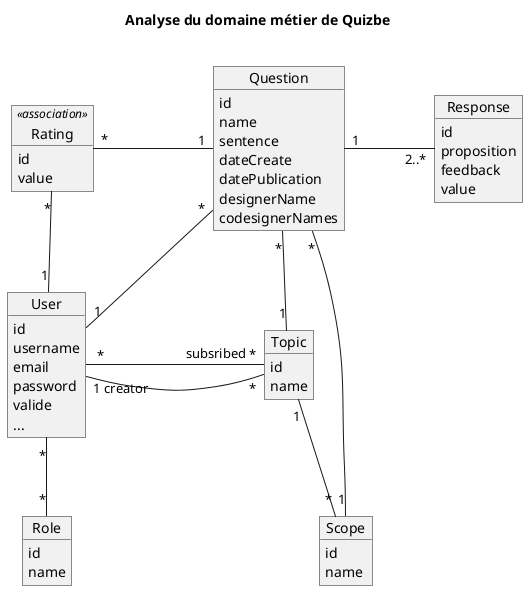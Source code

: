 @startuml
' https://plantuml.com/fr/class-diagram
title Analyse du domaine métier de Quizbe\n

Object Scope {
id
name
}

Object Topic {
id
name
}

Object Response {
id
proposition
feedback
value
}

Object Rating <<association>>{
id
value
}

Object Question{
id
name
sentence
dateCreate
datePublication
designerName
codesignerNames
}

Object User{
id
username
email
password
valide
...
}

Object Role {
id
name
}


User "*" -- "*" Role:"\t\t\t\t"
User " *" - "*" Topic:"\t\t\tsubsribed"
User "1 creator" - "*" Topic:"\t\t\t"
Question "1" - "2..*" Response:"\t\t"
Question "*" -- "1" Scope
Question "*" -- "1" Topic
Question "*" -- "1" User
Rating "*" - "1" Question:"\t\t\t"
Rating "*" -- "1" User
Topic "1" -- "*" Scope

@enduml
